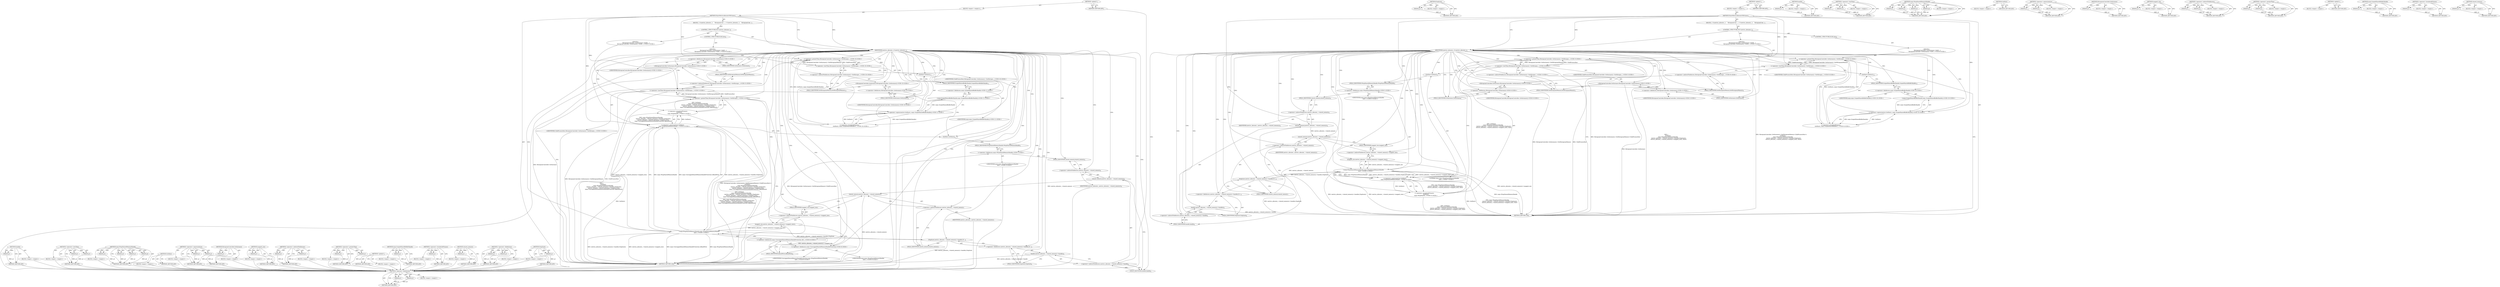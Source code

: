 digraph "shared_memory" {
vulnerable_101 [label=<(METHOD,&lt;operator&gt;.fieldAccess)>];
vulnerable_102 [label=<(PARAM,p1)>];
vulnerable_103 [label=<(PARAM,p2)>];
vulnerable_104 [label=<(BLOCK,&lt;empty&gt;,&lt;empty&gt;)>];
vulnerable_105 [label=<(METHOD_RETURN,ANY)>];
vulnerable_125 [label=<(METHOD,Duplicate)>];
vulnerable_126 [label=<(PARAM,p1)>];
vulnerable_127 [label=<(BLOCK,&lt;empty&gt;,&lt;empty&gt;)>];
vulnerable_128 [label=<(METHOD_RETURN,ANY)>];
vulnerable_6 [label=<(METHOD,&lt;global&gt;)<SUB>1</SUB>>];
vulnerable_7 [label=<(BLOCK,&lt;empty&gt;,&lt;empty&gt;)<SUB>1</SUB>>];
vulnerable_8 [label=<(METHOD,ShareMetricsAllocatorToProcess)<SUB>1</SUB>>];
vulnerable_9 [label=<(BLOCK,{
  if (metrics_allocator_) {
    HistogramCont...,{
  if (metrics_allocator_) {
    HistogramCont...)<SUB>1</SUB>>];
vulnerable_10 [label=<(CONTROL_STRUCTURE,IF,if (metrics_allocator_))<SUB>2</SUB>>];
vulnerable_11 [label=<(IDENTIFIER,metrics_allocator_,if (metrics_allocator_))<SUB>2</SUB>>];
vulnerable_12 [label="<(BLOCK,{
    HistogramController::GetInstance()-&gt;SetHi...,{
    HistogramController::GetInstance()-&gt;SetHi...)<SUB>2</SUB>>"];
vulnerable_13 [label="<(&lt;operator&gt;.greaterThan,HistogramController::GetInstance()-&gt;SetHistogra...)<SUB>3</SUB>>"];
vulnerable_14 [label="<(&lt;operator&gt;.lessThan,HistogramController::GetInstance()-&gt;SetHistogra...)<SUB>3</SUB>>"];
vulnerable_15 [label="<(&lt;operator&gt;.indirectFieldAccess,HistogramController::GetInstance()-&gt;SetHistogra...)<SUB>3</SUB>>"];
vulnerable_16 [label="<(HistogramController.GetInstance,HistogramController::GetInstance())<SUB>3</SUB>>"];
vulnerable_17 [label="<(&lt;operator&gt;.fieldAccess,HistogramController::GetInstance)<SUB>3</SUB>>"];
vulnerable_18 [label="<(IDENTIFIER,HistogramController,HistogramController::GetInstance())<SUB>3</SUB>>"];
vulnerable_19 [label=<(FIELD_IDENTIFIER,GetInstance,GetInstance)<SUB>3</SUB>>];
vulnerable_20 [label=<(FIELD_IDENTIFIER,SetHistogramMemory,SetHistogramMemory)<SUB>3</SUB>>];
vulnerable_21 [label="<(IDENTIFIER,ChildProcessHost,HistogramController::GetInstance()-&gt;SetHistogra...)<SUB>3</SUB>>"];
vulnerable_22 [label="<(&lt;operator&gt;.bracketedPrimary,(
         GetHost(),
         mojo::WrapShared...)<SUB>3</SUB>>"];
vulnerable_23 [label="<(&lt;operator&gt;.expressionList,GetHost(),
         mojo::WrapSharedMemoryHandl...)<SUB>4</SUB>>"];
vulnerable_24 [label=<(GetHost,GetHost())<SUB>4</SUB>>];
vulnerable_25 [label="<(mojo.WrapSharedMemoryHandle,mojo::WrapSharedMemoryHandle(
             metr...)<SUB>5</SUB>>"];
vulnerable_26 [label="<(&lt;operator&gt;.fieldAccess,mojo::WrapSharedMemoryHandle)<SUB>5</SUB>>"];
vulnerable_27 [label="<(IDENTIFIER,mojo,mojo::WrapSharedMemoryHandle(
             metr...)<SUB>5</SUB>>"];
vulnerable_28 [label=<(FIELD_IDENTIFIER,WrapSharedMemoryHandle,WrapSharedMemoryHandle)<SUB>5</SUB>>];
vulnerable_29 [label=<(Duplicate,metrics_allocator_-&gt;shared_memory()-&gt;handle().D...)<SUB>6</SUB>>];
vulnerable_30 [label=<(&lt;operator&gt;.fieldAccess,metrics_allocator_-&gt;shared_memory()-&gt;handle().D...)<SUB>6</SUB>>];
vulnerable_31 [label=<(handle,metrics_allocator_-&gt;shared_memory()-&gt;handle())<SUB>6</SUB>>];
vulnerable_32 [label=<(&lt;operator&gt;.indirectFieldAccess,metrics_allocator_-&gt;shared_memory()-&gt;handle)<SUB>6</SUB>>];
vulnerable_33 [label=<(shared_memory,metrics_allocator_-&gt;shared_memory())<SUB>6</SUB>>];
vulnerable_34 [label=<(&lt;operator&gt;.indirectFieldAccess,metrics_allocator_-&gt;shared_memory)<SUB>6</SUB>>];
vulnerable_35 [label=<(IDENTIFIER,metrics_allocator_,metrics_allocator_-&gt;shared_memory())<SUB>6</SUB>>];
vulnerable_36 [label=<(FIELD_IDENTIFIER,shared_memory,shared_memory)<SUB>6</SUB>>];
vulnerable_37 [label=<(FIELD_IDENTIFIER,handle,handle)<SUB>6</SUB>>];
vulnerable_38 [label=<(FIELD_IDENTIFIER,Duplicate,Duplicate)<SUB>6</SUB>>];
vulnerable_39 [label=<(mapped_size,metrics_allocator_-&gt;shared_memory()-&gt;mapped_size())<SUB>7</SUB>>];
vulnerable_40 [label=<(&lt;operator&gt;.indirectFieldAccess,metrics_allocator_-&gt;shared_memory()-&gt;mapped_size)<SUB>7</SUB>>];
vulnerable_41 [label=<(shared_memory,metrics_allocator_-&gt;shared_memory())<SUB>7</SUB>>];
vulnerable_42 [label=<(&lt;operator&gt;.indirectFieldAccess,metrics_allocator_-&gt;shared_memory)<SUB>7</SUB>>];
vulnerable_43 [label=<(IDENTIFIER,metrics_allocator_,metrics_allocator_-&gt;shared_memory())<SUB>7</SUB>>];
vulnerable_44 [label=<(FIELD_IDENTIFIER,shared_memory,shared_memory)<SUB>7</SUB>>];
vulnerable_45 [label=<(FIELD_IDENTIFIER,mapped_size,mapped_size)<SUB>7</SUB>>];
vulnerable_46 [label="<(LITERAL,false,mojo::WrapSharedMemoryHandle(
             metr...)<SUB>7</SUB>>"];
vulnerable_47 [label=<(CONTROL_STRUCTURE,ELSE,else)<SUB>8</SUB>>];
vulnerable_48 [label="<(BLOCK,{
     HistogramController::GetInstance()-&gt;SetH...,{
     HistogramController::GetInstance()-&gt;SetH...)<SUB>8</SUB>>"];
vulnerable_49 [label="<(&lt;operator&gt;.greaterThan,HistogramController::GetInstance()-&gt;SetHistogra...)<SUB>9</SUB>>"];
vulnerable_50 [label="<(&lt;operator&gt;.lessThan,HistogramController::GetInstance()-&gt;SetHistogra...)<SUB>9</SUB>>"];
vulnerable_51 [label="<(&lt;operator&gt;.indirectFieldAccess,HistogramController::GetInstance()-&gt;SetHistogra...)<SUB>9</SUB>>"];
vulnerable_52 [label="<(HistogramController.GetInstance,HistogramController::GetInstance())<SUB>9</SUB>>"];
vulnerable_53 [label="<(&lt;operator&gt;.fieldAccess,HistogramController::GetInstance)<SUB>9</SUB>>"];
vulnerable_54 [label="<(IDENTIFIER,HistogramController,HistogramController::GetInstance())<SUB>9</SUB>>"];
vulnerable_55 [label=<(FIELD_IDENTIFIER,GetInstance,GetInstance)<SUB>9</SUB>>];
vulnerable_56 [label=<(FIELD_IDENTIFIER,SetHistogramMemory,SetHistogramMemory)<SUB>9</SUB>>];
vulnerable_57 [label="<(IDENTIFIER,ChildProcessHost,HistogramController::GetInstance()-&gt;SetHistogra...)<SUB>9</SUB>>"];
vulnerable_58 [label="<(&lt;operator&gt;.bracketedPrimary,(
         GetHost(), mojo::ScopedSharedBufferH...)<SUB>9</SUB>>"];
vulnerable_59 [label="<(&lt;operator&gt;.expressionList,GetHost(), mojo::ScopedSharedBufferHandle())<SUB>10</SUB>>"];
vulnerable_60 [label=<(GetHost,GetHost())<SUB>10</SUB>>];
vulnerable_61 [label="<(mojo.ScopedSharedBufferHandle,mojo::ScopedSharedBufferHandle())<SUB>10</SUB>>"];
vulnerable_62 [label="<(&lt;operator&gt;.fieldAccess,mojo::ScopedSharedBufferHandle)<SUB>10</SUB>>"];
vulnerable_63 [label="<(IDENTIFIER,mojo,mojo::ScopedSharedBufferHandle())<SUB>10</SUB>>"];
vulnerable_64 [label=<(FIELD_IDENTIFIER,ScopedSharedBufferHandle,ScopedSharedBufferHandle)<SUB>10</SUB>>];
vulnerable_65 [label=<(METHOD_RETURN,void)<SUB>1</SUB>>];
vulnerable_67 [label=<(METHOD_RETURN,ANY)<SUB>1</SUB>>];
vulnerable_129 [label=<(METHOD,handle)>];
vulnerable_130 [label=<(PARAM,p1)>];
vulnerable_131 [label=<(BLOCK,&lt;empty&gt;,&lt;empty&gt;)>];
vulnerable_132 [label=<(METHOD_RETURN,ANY)>];
vulnerable_87 [label=<(METHOD,&lt;operator&gt;.lessThan)>];
vulnerable_88 [label=<(PARAM,p1)>];
vulnerable_89 [label=<(PARAM,p2)>];
vulnerable_90 [label=<(BLOCK,&lt;empty&gt;,&lt;empty&gt;)>];
vulnerable_91 [label=<(METHOD_RETURN,ANY)>];
vulnerable_118 [label=<(METHOD,mojo.WrapSharedMemoryHandle)>];
vulnerable_119 [label=<(PARAM,p1)>];
vulnerable_120 [label=<(PARAM,p2)>];
vulnerable_121 [label=<(PARAM,p3)>];
vulnerable_122 [label=<(PARAM,p4)>];
vulnerable_123 [label=<(BLOCK,&lt;empty&gt;,&lt;empty&gt;)>];
vulnerable_124 [label=<(METHOD_RETURN,ANY)>];
vulnerable_115 [label=<(METHOD,GetHost)>];
vulnerable_116 [label=<(BLOCK,&lt;empty&gt;,&lt;empty&gt;)>];
vulnerable_117 [label=<(METHOD_RETURN,ANY)>];
vulnerable_110 [label=<(METHOD,&lt;operator&gt;.expressionList)>];
vulnerable_111 [label=<(PARAM,p1)>];
vulnerable_112 [label=<(PARAM,p2)>];
vulnerable_113 [label=<(BLOCK,&lt;empty&gt;,&lt;empty&gt;)>];
vulnerable_114 [label=<(METHOD_RETURN,ANY)>];
vulnerable_97 [label=<(METHOD,HistogramController.GetInstance)>];
vulnerable_98 [label=<(PARAM,p1)>];
vulnerable_99 [label=<(BLOCK,&lt;empty&gt;,&lt;empty&gt;)>];
vulnerable_100 [label=<(METHOD_RETURN,ANY)>];
vulnerable_137 [label=<(METHOD,mapped_size)>];
vulnerable_138 [label=<(PARAM,p1)>];
vulnerable_139 [label=<(BLOCK,&lt;empty&gt;,&lt;empty&gt;)>];
vulnerable_140 [label=<(METHOD_RETURN,ANY)>];
vulnerable_92 [label=<(METHOD,&lt;operator&gt;.indirectFieldAccess)>];
vulnerable_93 [label=<(PARAM,p1)>];
vulnerable_94 [label=<(PARAM,p2)>];
vulnerable_95 [label=<(BLOCK,&lt;empty&gt;,&lt;empty&gt;)>];
vulnerable_96 [label=<(METHOD_RETURN,ANY)>];
vulnerable_82 [label=<(METHOD,&lt;operator&gt;.greaterThan)>];
vulnerable_83 [label=<(PARAM,p1)>];
vulnerable_84 [label=<(PARAM,p2)>];
vulnerable_85 [label=<(BLOCK,&lt;empty&gt;,&lt;empty&gt;)>];
vulnerable_86 [label=<(METHOD_RETURN,ANY)>];
vulnerable_76 [label=<(METHOD,&lt;global&gt;)<SUB>1</SUB>>];
vulnerable_77 [label=<(BLOCK,&lt;empty&gt;,&lt;empty&gt;)>];
vulnerable_78 [label=<(METHOD_RETURN,ANY)>];
vulnerable_141 [label=<(METHOD,mojo.ScopedSharedBufferHandle)>];
vulnerable_142 [label=<(PARAM,p1)>];
vulnerable_143 [label=<(BLOCK,&lt;empty&gt;,&lt;empty&gt;)>];
vulnerable_144 [label=<(METHOD_RETURN,ANY)>];
vulnerable_106 [label=<(METHOD,&lt;operator&gt;.bracketedPrimary)>];
vulnerable_107 [label=<(PARAM,p1)>];
vulnerable_108 [label=<(BLOCK,&lt;empty&gt;,&lt;empty&gt;)>];
vulnerable_109 [label=<(METHOD_RETURN,ANY)>];
vulnerable_133 [label=<(METHOD,shared_memory)>];
vulnerable_134 [label=<(PARAM,p1)>];
vulnerable_135 [label=<(BLOCK,&lt;empty&gt;,&lt;empty&gt;)>];
vulnerable_136 [label=<(METHOD_RETURN,ANY)>];
fixed_107 [label=<(METHOD,&lt;operator&gt;.fieldAccess)>];
fixed_108 [label=<(PARAM,p1)>];
fixed_109 [label=<(PARAM,p2)>];
fixed_110 [label=<(BLOCK,&lt;empty&gt;,&lt;empty&gt;)>];
fixed_111 [label=<(METHOD_RETURN,ANY)>];
fixed_131 [label=<(METHOD,Duplicate)>];
fixed_132 [label=<(PARAM,p1)>];
fixed_133 [label=<(BLOCK,&lt;empty&gt;,&lt;empty&gt;)>];
fixed_134 [label=<(METHOD_RETURN,ANY)>];
fixed_6 [label=<(METHOD,&lt;global&gt;)<SUB>1</SUB>>];
fixed_7 [label=<(BLOCK,&lt;empty&gt;,&lt;empty&gt;)<SUB>1</SUB>>];
fixed_8 [label=<(METHOD,ShareMetricsAllocatorToProcess)<SUB>1</SUB>>];
fixed_9 [label=<(BLOCK,{
  if (metrics_allocator_) {
    HistogramCont...,{
  if (metrics_allocator_) {
    HistogramCont...)<SUB>1</SUB>>];
fixed_10 [label=<(CONTROL_STRUCTURE,IF,if (metrics_allocator_))<SUB>2</SUB>>];
fixed_11 [label=<(IDENTIFIER,metrics_allocator_,if (metrics_allocator_))<SUB>2</SUB>>];
fixed_12 [label="<(BLOCK,{
    HistogramController::GetInstance()-&gt;SetHi...,{
    HistogramController::GetInstance()-&gt;SetHi...)<SUB>2</SUB>>"];
fixed_13 [label="<(&lt;operator&gt;.greaterThan,HistogramController::GetInstance()-&gt;SetHistogra...)<SUB>3</SUB>>"];
fixed_14 [label="<(&lt;operator&gt;.lessThan,HistogramController::GetInstance()-&gt;SetHistogra...)<SUB>3</SUB>>"];
fixed_15 [label="<(&lt;operator&gt;.indirectFieldAccess,HistogramController::GetInstance()-&gt;SetHistogra...)<SUB>3</SUB>>"];
fixed_16 [label="<(HistogramController.GetInstance,HistogramController::GetInstance())<SUB>3</SUB>>"];
fixed_17 [label="<(&lt;operator&gt;.fieldAccess,HistogramController::GetInstance)<SUB>3</SUB>>"];
fixed_18 [label="<(IDENTIFIER,HistogramController,HistogramController::GetInstance())<SUB>3</SUB>>"];
fixed_19 [label=<(FIELD_IDENTIFIER,GetInstance,GetInstance)<SUB>3</SUB>>];
fixed_20 [label=<(FIELD_IDENTIFIER,SetHistogramMemory,SetHistogramMemory)<SUB>3</SUB>>];
fixed_21 [label="<(IDENTIFIER,ChildProcessHost,HistogramController::GetInstance()-&gt;SetHistogra...)<SUB>3</SUB>>"];
fixed_22 [label="<(&lt;operator&gt;.bracketedPrimary,(
         GetHost(),
         mojo::WrapShared...)<SUB>3</SUB>>"];
fixed_23 [label="<(&lt;operator&gt;.expressionList,GetHost(),
         mojo::WrapSharedMemoryHandl...)<SUB>4</SUB>>"];
fixed_24 [label=<(GetHost,GetHost())<SUB>4</SUB>>];
fixed_25 [label="<(mojo.WrapSharedMemoryHandle,mojo::WrapSharedMemoryHandle(
             metr...)<SUB>5</SUB>>"];
fixed_26 [label="<(&lt;operator&gt;.fieldAccess,mojo::WrapSharedMemoryHandle)<SUB>5</SUB>>"];
fixed_27 [label="<(IDENTIFIER,mojo,mojo::WrapSharedMemoryHandle(
             metr...)<SUB>5</SUB>>"];
fixed_28 [label=<(FIELD_IDENTIFIER,WrapSharedMemoryHandle,WrapSharedMemoryHandle)<SUB>5</SUB>>];
fixed_29 [label=<(Duplicate,metrics_allocator_-&gt;shared_memory()-&gt;handle().D...)<SUB>6</SUB>>];
fixed_30 [label=<(&lt;operator&gt;.fieldAccess,metrics_allocator_-&gt;shared_memory()-&gt;handle().D...)<SUB>6</SUB>>];
fixed_31 [label=<(handle,metrics_allocator_-&gt;shared_memory()-&gt;handle())<SUB>6</SUB>>];
fixed_32 [label=<(&lt;operator&gt;.indirectFieldAccess,metrics_allocator_-&gt;shared_memory()-&gt;handle)<SUB>6</SUB>>];
fixed_33 [label=<(shared_memory,metrics_allocator_-&gt;shared_memory())<SUB>6</SUB>>];
fixed_34 [label=<(&lt;operator&gt;.indirectFieldAccess,metrics_allocator_-&gt;shared_memory)<SUB>6</SUB>>];
fixed_35 [label=<(IDENTIFIER,metrics_allocator_,metrics_allocator_-&gt;shared_memory())<SUB>6</SUB>>];
fixed_36 [label=<(FIELD_IDENTIFIER,shared_memory,shared_memory)<SUB>6</SUB>>];
fixed_37 [label=<(FIELD_IDENTIFIER,handle,handle)<SUB>6</SUB>>];
fixed_38 [label=<(FIELD_IDENTIFIER,Duplicate,Duplicate)<SUB>6</SUB>>];
fixed_39 [label=<(mapped_size,metrics_allocator_-&gt;shared_memory()-&gt;mapped_size())<SUB>7</SUB>>];
fixed_40 [label=<(&lt;operator&gt;.indirectFieldAccess,metrics_allocator_-&gt;shared_memory()-&gt;mapped_size)<SUB>7</SUB>>];
fixed_41 [label=<(shared_memory,metrics_allocator_-&gt;shared_memory())<SUB>7</SUB>>];
fixed_42 [label=<(&lt;operator&gt;.indirectFieldAccess,metrics_allocator_-&gt;shared_memory)<SUB>7</SUB>>];
fixed_43 [label=<(IDENTIFIER,metrics_allocator_,metrics_allocator_-&gt;shared_memory())<SUB>7</SUB>>];
fixed_44 [label=<(FIELD_IDENTIFIER,shared_memory,shared_memory)<SUB>7</SUB>>];
fixed_45 [label=<(FIELD_IDENTIFIER,mapped_size,mapped_size)<SUB>7</SUB>>];
fixed_46 [label="<(&lt;operator&gt;.fieldAccess,mojo::UnwrappedSharedMemoryHandleProtection::kR...)<SUB>8</SUB>>"];
fixed_47 [label="<(&lt;operator&gt;.fieldAccess,mojo::UnwrappedSharedMemoryHandleProtection)<SUB>8</SUB>>"];
fixed_48 [label="<(IDENTIFIER,mojo,mojo::WrapSharedMemoryHandle(
             metr...)<SUB>8</SUB>>"];
fixed_49 [label="<(IDENTIFIER,UnwrappedSharedMemoryHandleProtection,mojo::WrapSharedMemoryHandle(
             metr...)<SUB>8</SUB>>"];
fixed_50 [label=<(FIELD_IDENTIFIER,kReadWrite,kReadWrite)<SUB>8</SUB>>];
fixed_51 [label=<(CONTROL_STRUCTURE,ELSE,else)<SUB>9</SUB>>];
fixed_52 [label="<(BLOCK,{
     HistogramController::GetInstance()-&gt;SetH...,{
     HistogramController::GetInstance()-&gt;SetH...)<SUB>9</SUB>>"];
fixed_53 [label="<(&lt;operator&gt;.greaterThan,HistogramController::GetInstance()-&gt;SetHistogra...)<SUB>10</SUB>>"];
fixed_54 [label="<(&lt;operator&gt;.lessThan,HistogramController::GetInstance()-&gt;SetHistogra...)<SUB>10</SUB>>"];
fixed_55 [label="<(&lt;operator&gt;.indirectFieldAccess,HistogramController::GetInstance()-&gt;SetHistogra...)<SUB>10</SUB>>"];
fixed_56 [label="<(HistogramController.GetInstance,HistogramController::GetInstance())<SUB>10</SUB>>"];
fixed_57 [label="<(&lt;operator&gt;.fieldAccess,HistogramController::GetInstance)<SUB>10</SUB>>"];
fixed_58 [label="<(IDENTIFIER,HistogramController,HistogramController::GetInstance())<SUB>10</SUB>>"];
fixed_59 [label=<(FIELD_IDENTIFIER,GetInstance,GetInstance)<SUB>10</SUB>>];
fixed_60 [label=<(FIELD_IDENTIFIER,SetHistogramMemory,SetHistogramMemory)<SUB>10</SUB>>];
fixed_61 [label="<(IDENTIFIER,ChildProcessHost,HistogramController::GetInstance()-&gt;SetHistogra...)<SUB>10</SUB>>"];
fixed_62 [label="<(&lt;operator&gt;.bracketedPrimary,(
         GetHost(), mojo::ScopedSharedBufferH...)<SUB>10</SUB>>"];
fixed_63 [label="<(&lt;operator&gt;.expressionList,GetHost(), mojo::ScopedSharedBufferHandle())<SUB>11</SUB>>"];
fixed_64 [label=<(GetHost,GetHost())<SUB>11</SUB>>];
fixed_65 [label="<(mojo.ScopedSharedBufferHandle,mojo::ScopedSharedBufferHandle())<SUB>11</SUB>>"];
fixed_66 [label="<(&lt;operator&gt;.fieldAccess,mojo::ScopedSharedBufferHandle)<SUB>11</SUB>>"];
fixed_67 [label="<(IDENTIFIER,mojo,mojo::ScopedSharedBufferHandle())<SUB>11</SUB>>"];
fixed_68 [label=<(FIELD_IDENTIFIER,ScopedSharedBufferHandle,ScopedSharedBufferHandle)<SUB>11</SUB>>];
fixed_69 [label=<(METHOD_RETURN,void)<SUB>1</SUB>>];
fixed_71 [label=<(METHOD_RETURN,ANY)<SUB>1</SUB>>];
fixed_135 [label=<(METHOD,handle)>];
fixed_136 [label=<(PARAM,p1)>];
fixed_137 [label=<(BLOCK,&lt;empty&gt;,&lt;empty&gt;)>];
fixed_138 [label=<(METHOD_RETURN,ANY)>];
fixed_93 [label=<(METHOD,&lt;operator&gt;.lessThan)>];
fixed_94 [label=<(PARAM,p1)>];
fixed_95 [label=<(PARAM,p2)>];
fixed_96 [label=<(BLOCK,&lt;empty&gt;,&lt;empty&gt;)>];
fixed_97 [label=<(METHOD_RETURN,ANY)>];
fixed_124 [label=<(METHOD,mojo.WrapSharedMemoryHandle)>];
fixed_125 [label=<(PARAM,p1)>];
fixed_126 [label=<(PARAM,p2)>];
fixed_127 [label=<(PARAM,p3)>];
fixed_128 [label=<(PARAM,p4)>];
fixed_129 [label=<(BLOCK,&lt;empty&gt;,&lt;empty&gt;)>];
fixed_130 [label=<(METHOD_RETURN,ANY)>];
fixed_121 [label=<(METHOD,GetHost)>];
fixed_122 [label=<(BLOCK,&lt;empty&gt;,&lt;empty&gt;)>];
fixed_123 [label=<(METHOD_RETURN,ANY)>];
fixed_116 [label=<(METHOD,&lt;operator&gt;.expressionList)>];
fixed_117 [label=<(PARAM,p1)>];
fixed_118 [label=<(PARAM,p2)>];
fixed_119 [label=<(BLOCK,&lt;empty&gt;,&lt;empty&gt;)>];
fixed_120 [label=<(METHOD_RETURN,ANY)>];
fixed_103 [label=<(METHOD,HistogramController.GetInstance)>];
fixed_104 [label=<(PARAM,p1)>];
fixed_105 [label=<(BLOCK,&lt;empty&gt;,&lt;empty&gt;)>];
fixed_106 [label=<(METHOD_RETURN,ANY)>];
fixed_143 [label=<(METHOD,mapped_size)>];
fixed_144 [label=<(PARAM,p1)>];
fixed_145 [label=<(BLOCK,&lt;empty&gt;,&lt;empty&gt;)>];
fixed_146 [label=<(METHOD_RETURN,ANY)>];
fixed_98 [label=<(METHOD,&lt;operator&gt;.indirectFieldAccess)>];
fixed_99 [label=<(PARAM,p1)>];
fixed_100 [label=<(PARAM,p2)>];
fixed_101 [label=<(BLOCK,&lt;empty&gt;,&lt;empty&gt;)>];
fixed_102 [label=<(METHOD_RETURN,ANY)>];
fixed_88 [label=<(METHOD,&lt;operator&gt;.greaterThan)>];
fixed_89 [label=<(PARAM,p1)>];
fixed_90 [label=<(PARAM,p2)>];
fixed_91 [label=<(BLOCK,&lt;empty&gt;,&lt;empty&gt;)>];
fixed_92 [label=<(METHOD_RETURN,ANY)>];
fixed_82 [label=<(METHOD,&lt;global&gt;)<SUB>1</SUB>>];
fixed_83 [label=<(BLOCK,&lt;empty&gt;,&lt;empty&gt;)>];
fixed_84 [label=<(METHOD_RETURN,ANY)>];
fixed_147 [label=<(METHOD,mojo.ScopedSharedBufferHandle)>];
fixed_148 [label=<(PARAM,p1)>];
fixed_149 [label=<(BLOCK,&lt;empty&gt;,&lt;empty&gt;)>];
fixed_150 [label=<(METHOD_RETURN,ANY)>];
fixed_112 [label=<(METHOD,&lt;operator&gt;.bracketedPrimary)>];
fixed_113 [label=<(PARAM,p1)>];
fixed_114 [label=<(BLOCK,&lt;empty&gt;,&lt;empty&gt;)>];
fixed_115 [label=<(METHOD_RETURN,ANY)>];
fixed_139 [label=<(METHOD,shared_memory)>];
fixed_140 [label=<(PARAM,p1)>];
fixed_141 [label=<(BLOCK,&lt;empty&gt;,&lt;empty&gt;)>];
fixed_142 [label=<(METHOD_RETURN,ANY)>];
vulnerable_101 -> vulnerable_102  [key=0, label="AST: "];
vulnerable_101 -> vulnerable_102  [key=1, label="DDG: "];
vulnerable_101 -> vulnerable_104  [key=0, label="AST: "];
vulnerable_101 -> vulnerable_103  [key=0, label="AST: "];
vulnerable_101 -> vulnerable_103  [key=1, label="DDG: "];
vulnerable_101 -> vulnerable_105  [key=0, label="AST: "];
vulnerable_101 -> vulnerable_105  [key=1, label="CFG: "];
vulnerable_102 -> vulnerable_105  [key=0, label="DDG: p1"];
vulnerable_103 -> vulnerable_105  [key=0, label="DDG: p2"];
vulnerable_125 -> vulnerable_126  [key=0, label="AST: "];
vulnerable_125 -> vulnerable_126  [key=1, label="DDG: "];
vulnerable_125 -> vulnerable_127  [key=0, label="AST: "];
vulnerable_125 -> vulnerable_128  [key=0, label="AST: "];
vulnerable_125 -> vulnerable_128  [key=1, label="CFG: "];
vulnerable_126 -> vulnerable_128  [key=0, label="DDG: p1"];
vulnerable_6 -> vulnerable_7  [key=0, label="AST: "];
vulnerable_6 -> vulnerable_67  [key=0, label="AST: "];
vulnerable_6 -> vulnerable_67  [key=1, label="CFG: "];
vulnerable_7 -> vulnerable_8  [key=0, label="AST: "];
vulnerable_8 -> vulnerable_9  [key=0, label="AST: "];
vulnerable_8 -> vulnerable_65  [key=0, label="AST: "];
vulnerable_8 -> vulnerable_11  [key=0, label="CFG: "];
vulnerable_8 -> vulnerable_11  [key=1, label="DDG: "];
vulnerable_8 -> vulnerable_14  [key=0, label="DDG: "];
vulnerable_8 -> vulnerable_23  [key=0, label="DDG: "];
vulnerable_8 -> vulnerable_50  [key=0, label="DDG: "];
vulnerable_8 -> vulnerable_25  [key=0, label="DDG: "];
vulnerable_8 -> vulnerable_59  [key=0, label="DDG: "];
vulnerable_9 -> vulnerable_10  [key=0, label="AST: "];
vulnerable_10 -> vulnerable_11  [key=0, label="AST: "];
vulnerable_10 -> vulnerable_12  [key=0, label="AST: "];
vulnerable_10 -> vulnerable_47  [key=0, label="AST: "];
vulnerable_11 -> vulnerable_19  [key=0, label="CFG: "];
vulnerable_11 -> vulnerable_19  [key=1, label="CDG: "];
vulnerable_11 -> vulnerable_55  [key=0, label="CFG: "];
vulnerable_11 -> vulnerable_55  [key=1, label="CDG: "];
vulnerable_11 -> vulnerable_17  [key=0, label="CDG: "];
vulnerable_11 -> vulnerable_15  [key=0, label="CDG: "];
vulnerable_11 -> vulnerable_30  [key=0, label="CDG: "];
vulnerable_11 -> vulnerable_34  [key=0, label="CDG: "];
vulnerable_11 -> vulnerable_13  [key=0, label="CDG: "];
vulnerable_11 -> vulnerable_32  [key=0, label="CDG: "];
vulnerable_11 -> vulnerable_49  [key=0, label="CDG: "];
vulnerable_11 -> vulnerable_60  [key=0, label="CDG: "];
vulnerable_11 -> vulnerable_26  [key=0, label="CDG: "];
vulnerable_11 -> vulnerable_64  [key=0, label="CDG: "];
vulnerable_11 -> vulnerable_42  [key=0, label="CDG: "];
vulnerable_11 -> vulnerable_51  [key=0, label="CDG: "];
vulnerable_11 -> vulnerable_28  [key=0, label="CDG: "];
vulnerable_11 -> vulnerable_52  [key=0, label="CDG: "];
vulnerable_11 -> vulnerable_37  [key=0, label="CDG: "];
vulnerable_11 -> vulnerable_20  [key=0, label="CDG: "];
vulnerable_11 -> vulnerable_38  [key=0, label="CDG: "];
vulnerable_11 -> vulnerable_25  [key=0, label="CDG: "];
vulnerable_11 -> vulnerable_56  [key=0, label="CDG: "];
vulnerable_11 -> vulnerable_22  [key=0, label="CDG: "];
vulnerable_11 -> vulnerable_45  [key=0, label="CDG: "];
vulnerable_11 -> vulnerable_40  [key=0, label="CDG: "];
vulnerable_11 -> vulnerable_29  [key=0, label="CDG: "];
vulnerable_11 -> vulnerable_50  [key=0, label="CDG: "];
vulnerable_11 -> vulnerable_59  [key=0, label="CDG: "];
vulnerable_11 -> vulnerable_44  [key=0, label="CDG: "];
vulnerable_11 -> vulnerable_24  [key=0, label="CDG: "];
vulnerable_11 -> vulnerable_16  [key=0, label="CDG: "];
vulnerable_11 -> vulnerable_58  [key=0, label="CDG: "];
vulnerable_11 -> vulnerable_14  [key=0, label="CDG: "];
vulnerable_11 -> vulnerable_33  [key=0, label="CDG: "];
vulnerable_11 -> vulnerable_61  [key=0, label="CDG: "];
vulnerable_11 -> vulnerable_23  [key=0, label="CDG: "];
vulnerable_11 -> vulnerable_36  [key=0, label="CDG: "];
vulnerable_11 -> vulnerable_53  [key=0, label="CDG: "];
vulnerable_11 -> vulnerable_41  [key=0, label="CDG: "];
vulnerable_11 -> vulnerable_62  [key=0, label="CDG: "];
vulnerable_11 -> vulnerable_39  [key=0, label="CDG: "];
vulnerable_11 -> vulnerable_31  [key=0, label="CDG: "];
vulnerable_12 -> vulnerable_13  [key=0, label="AST: "];
vulnerable_13 -> vulnerable_14  [key=0, label="AST: "];
vulnerable_13 -> vulnerable_22  [key=0, label="AST: "];
vulnerable_13 -> vulnerable_65  [key=0, label="CFG: "];
vulnerable_13 -> vulnerable_65  [key=1, label="DDG: HistogramController::GetInstance()-&gt;SetHistogramMemory&lt;ChildProcessHost"];
vulnerable_13 -> vulnerable_65  [key=2, label="DDG: (
         GetHost(),
         mojo::WrapSharedMemoryHandle(
             metrics_allocator_-&gt;shared_memory()-&gt;handle().Duplicate(),
            metrics_allocator_-&gt;shared_memory()-&gt;mapped_size(), false))"];
vulnerable_13 -> vulnerable_65  [key=3, label="DDG: HistogramController::GetInstance()-&gt;SetHistogramMemory&lt;ChildProcessHost&gt;(
         GetHost(),
         mojo::WrapSharedMemoryHandle(
             metrics_allocator_-&gt;shared_memory()-&gt;handle().Duplicate(),
            metrics_allocator_-&gt;shared_memory()-&gt;mapped_size(), false))"];
vulnerable_14 -> vulnerable_15  [key=0, label="AST: "];
vulnerable_14 -> vulnerable_21  [key=0, label="AST: "];
vulnerable_14 -> vulnerable_24  [key=0, label="CFG: "];
vulnerable_14 -> vulnerable_65  [key=0, label="DDG: HistogramController::GetInstance()-&gt;SetHistogramMemory"];
vulnerable_14 -> vulnerable_65  [key=1, label="DDG: ChildProcessHost"];
vulnerable_14 -> vulnerable_13  [key=0, label="DDG: HistogramController::GetInstance()-&gt;SetHistogramMemory"];
vulnerable_14 -> vulnerable_13  [key=1, label="DDG: ChildProcessHost"];
vulnerable_15 -> vulnerable_16  [key=0, label="AST: "];
vulnerable_15 -> vulnerable_20  [key=0, label="AST: "];
vulnerable_15 -> vulnerable_14  [key=0, label="CFG: "];
vulnerable_16 -> vulnerable_17  [key=0, label="AST: "];
vulnerable_16 -> vulnerable_20  [key=0, label="CFG: "];
vulnerable_16 -> vulnerable_65  [key=0, label="DDG: HistogramController::GetInstance"];
vulnerable_17 -> vulnerable_18  [key=0, label="AST: "];
vulnerable_17 -> vulnerable_19  [key=0, label="AST: "];
vulnerable_17 -> vulnerable_16  [key=0, label="CFG: "];
vulnerable_19 -> vulnerable_17  [key=0, label="CFG: "];
vulnerable_20 -> vulnerable_15  [key=0, label="CFG: "];
vulnerable_22 -> vulnerable_23  [key=0, label="AST: "];
vulnerable_22 -> vulnerable_13  [key=0, label="CFG: "];
vulnerable_22 -> vulnerable_13  [key=1, label="DDG: GetHost(),
         mojo::WrapSharedMemoryHandle(
             metrics_allocator_-&gt;shared_memory()-&gt;handle().Duplicate(),
            metrics_allocator_-&gt;shared_memory()-&gt;mapped_size(), false)"];
vulnerable_22 -> vulnerable_65  [key=0, label="DDG: GetHost(),
         mojo::WrapSharedMemoryHandle(
             metrics_allocator_-&gt;shared_memory()-&gt;handle().Duplicate(),
            metrics_allocator_-&gt;shared_memory()-&gt;mapped_size(), false)"];
vulnerable_23 -> vulnerable_24  [key=0, label="AST: "];
vulnerable_23 -> vulnerable_25  [key=0, label="AST: "];
vulnerable_23 -> vulnerable_22  [key=0, label="CFG: "];
vulnerable_23 -> vulnerable_22  [key=1, label="DDG: GetHost()"];
vulnerable_23 -> vulnerable_22  [key=2, label="DDG: mojo::WrapSharedMemoryHandle(
             metrics_allocator_-&gt;shared_memory()-&gt;handle().Duplicate(),
            metrics_allocator_-&gt;shared_memory()-&gt;mapped_size(), false)"];
vulnerable_23 -> vulnerable_65  [key=0, label="DDG: GetHost()"];
vulnerable_23 -> vulnerable_65  [key=1, label="DDG: mojo::WrapSharedMemoryHandle(
             metrics_allocator_-&gt;shared_memory()-&gt;handle().Duplicate(),
            metrics_allocator_-&gt;shared_memory()-&gt;mapped_size(), false)"];
vulnerable_24 -> vulnerable_28  [key=0, label="CFG: "];
vulnerable_25 -> vulnerable_26  [key=0, label="AST: "];
vulnerable_25 -> vulnerable_29  [key=0, label="AST: "];
vulnerable_25 -> vulnerable_39  [key=0, label="AST: "];
vulnerable_25 -> vulnerable_46  [key=0, label="AST: "];
vulnerable_25 -> vulnerable_23  [key=0, label="CFG: "];
vulnerable_25 -> vulnerable_23  [key=1, label="DDG: mojo::WrapSharedMemoryHandle"];
vulnerable_25 -> vulnerable_23  [key=2, label="DDG: metrics_allocator_-&gt;shared_memory()-&gt;handle().Duplicate()"];
vulnerable_25 -> vulnerable_23  [key=3, label="DDG: metrics_allocator_-&gt;shared_memory()-&gt;mapped_size()"];
vulnerable_25 -> vulnerable_23  [key=4, label="DDG: false"];
vulnerable_25 -> vulnerable_65  [key=0, label="DDG: mojo::WrapSharedMemoryHandle"];
vulnerable_25 -> vulnerable_65  [key=1, label="DDG: metrics_allocator_-&gt;shared_memory()-&gt;handle().Duplicate()"];
vulnerable_25 -> vulnerable_65  [key=2, label="DDG: metrics_allocator_-&gt;shared_memory()-&gt;mapped_size()"];
vulnerable_26 -> vulnerable_27  [key=0, label="AST: "];
vulnerable_26 -> vulnerable_28  [key=0, label="AST: "];
vulnerable_26 -> vulnerable_36  [key=0, label="CFG: "];
vulnerable_28 -> vulnerable_26  [key=0, label="CFG: "];
vulnerable_29 -> vulnerable_30  [key=0, label="AST: "];
vulnerable_29 -> vulnerable_44  [key=0, label="CFG: "];
vulnerable_29 -> vulnerable_65  [key=0, label="DDG: metrics_allocator_-&gt;shared_memory()-&gt;handle().Duplicate"];
vulnerable_29 -> vulnerable_25  [key=0, label="DDG: metrics_allocator_-&gt;shared_memory()-&gt;handle().Duplicate"];
vulnerable_30 -> vulnerable_31  [key=0, label="AST: "];
vulnerable_30 -> vulnerable_38  [key=0, label="AST: "];
vulnerable_30 -> vulnerable_29  [key=0, label="CFG: "];
vulnerable_31 -> vulnerable_32  [key=0, label="AST: "];
vulnerable_31 -> vulnerable_38  [key=0, label="CFG: "];
vulnerable_31 -> vulnerable_65  [key=0, label="DDG: metrics_allocator_-&gt;shared_memory()-&gt;handle"];
vulnerable_32 -> vulnerable_33  [key=0, label="AST: "];
vulnerable_32 -> vulnerable_37  [key=0, label="AST: "];
vulnerable_32 -> vulnerable_31  [key=0, label="CFG: "];
vulnerable_33 -> vulnerable_34  [key=0, label="AST: "];
vulnerable_33 -> vulnerable_37  [key=0, label="CFG: "];
vulnerable_33 -> vulnerable_41  [key=0, label="DDG: metrics_allocator_-&gt;shared_memory"];
vulnerable_34 -> vulnerable_35  [key=0, label="AST: "];
vulnerable_34 -> vulnerable_36  [key=0, label="AST: "];
vulnerable_34 -> vulnerable_33  [key=0, label="CFG: "];
vulnerable_36 -> vulnerable_34  [key=0, label="CFG: "];
vulnerable_37 -> vulnerable_32  [key=0, label="CFG: "];
vulnerable_38 -> vulnerable_30  [key=0, label="CFG: "];
vulnerable_39 -> vulnerable_40  [key=0, label="AST: "];
vulnerable_39 -> vulnerable_25  [key=0, label="CFG: "];
vulnerable_39 -> vulnerable_25  [key=1, label="DDG: metrics_allocator_-&gt;shared_memory()-&gt;mapped_size"];
vulnerable_39 -> vulnerable_65  [key=0, label="DDG: metrics_allocator_-&gt;shared_memory()-&gt;mapped_size"];
vulnerable_40 -> vulnerable_41  [key=0, label="AST: "];
vulnerable_40 -> vulnerable_45  [key=0, label="AST: "];
vulnerable_40 -> vulnerable_39  [key=0, label="CFG: "];
vulnerable_41 -> vulnerable_42  [key=0, label="AST: "];
vulnerable_41 -> vulnerable_45  [key=0, label="CFG: "];
vulnerable_41 -> vulnerable_65  [key=0, label="DDG: metrics_allocator_-&gt;shared_memory"];
vulnerable_42 -> vulnerable_43  [key=0, label="AST: "];
vulnerable_42 -> vulnerable_44  [key=0, label="AST: "];
vulnerable_42 -> vulnerable_41  [key=0, label="CFG: "];
vulnerable_44 -> vulnerable_42  [key=0, label="CFG: "];
vulnerable_45 -> vulnerable_40  [key=0, label="CFG: "];
vulnerable_47 -> vulnerable_48  [key=0, label="AST: "];
vulnerable_48 -> vulnerable_49  [key=0, label="AST: "];
vulnerable_49 -> vulnerable_50  [key=0, label="AST: "];
vulnerable_49 -> vulnerable_58  [key=0, label="AST: "];
vulnerable_49 -> vulnerable_65  [key=0, label="CFG: "];
vulnerable_50 -> vulnerable_51  [key=0, label="AST: "];
vulnerable_50 -> vulnerable_57  [key=0, label="AST: "];
vulnerable_50 -> vulnerable_60  [key=0, label="CFG: "];
vulnerable_50 -> vulnerable_49  [key=0, label="DDG: HistogramController::GetInstance()-&gt;SetHistogramMemory"];
vulnerable_50 -> vulnerable_49  [key=1, label="DDG: ChildProcessHost"];
vulnerable_51 -> vulnerable_52  [key=0, label="AST: "];
vulnerable_51 -> vulnerable_56  [key=0, label="AST: "];
vulnerable_51 -> vulnerable_50  [key=0, label="CFG: "];
vulnerable_52 -> vulnerable_53  [key=0, label="AST: "];
vulnerable_52 -> vulnerable_56  [key=0, label="CFG: "];
vulnerable_53 -> vulnerable_54  [key=0, label="AST: "];
vulnerable_53 -> vulnerable_55  [key=0, label="AST: "];
vulnerable_53 -> vulnerable_52  [key=0, label="CFG: "];
vulnerable_55 -> vulnerable_53  [key=0, label="CFG: "];
vulnerable_56 -> vulnerable_51  [key=0, label="CFG: "];
vulnerable_58 -> vulnerable_59  [key=0, label="AST: "];
vulnerable_58 -> vulnerable_49  [key=0, label="CFG: "];
vulnerable_58 -> vulnerable_49  [key=1, label="DDG: GetHost(), mojo::ScopedSharedBufferHandle()"];
vulnerable_59 -> vulnerable_60  [key=0, label="AST: "];
vulnerable_59 -> vulnerable_61  [key=0, label="AST: "];
vulnerable_59 -> vulnerable_58  [key=0, label="CFG: "];
vulnerable_59 -> vulnerable_58  [key=1, label="DDG: GetHost()"];
vulnerable_59 -> vulnerable_58  [key=2, label="DDG: mojo::ScopedSharedBufferHandle()"];
vulnerable_60 -> vulnerable_64  [key=0, label="CFG: "];
vulnerable_61 -> vulnerable_62  [key=0, label="AST: "];
vulnerable_61 -> vulnerable_59  [key=0, label="CFG: "];
vulnerable_61 -> vulnerable_59  [key=1, label="DDG: mojo::ScopedSharedBufferHandle"];
vulnerable_62 -> vulnerable_63  [key=0, label="AST: "];
vulnerable_62 -> vulnerable_64  [key=0, label="AST: "];
vulnerable_62 -> vulnerable_61  [key=0, label="CFG: "];
vulnerable_64 -> vulnerable_62  [key=0, label="CFG: "];
vulnerable_129 -> vulnerable_130  [key=0, label="AST: "];
vulnerable_129 -> vulnerable_130  [key=1, label="DDG: "];
vulnerable_129 -> vulnerable_131  [key=0, label="AST: "];
vulnerable_129 -> vulnerable_132  [key=0, label="AST: "];
vulnerable_129 -> vulnerable_132  [key=1, label="CFG: "];
vulnerable_130 -> vulnerable_132  [key=0, label="DDG: p1"];
vulnerable_87 -> vulnerable_88  [key=0, label="AST: "];
vulnerable_87 -> vulnerable_88  [key=1, label="DDG: "];
vulnerable_87 -> vulnerable_90  [key=0, label="AST: "];
vulnerable_87 -> vulnerable_89  [key=0, label="AST: "];
vulnerable_87 -> vulnerable_89  [key=1, label="DDG: "];
vulnerable_87 -> vulnerable_91  [key=0, label="AST: "];
vulnerable_87 -> vulnerable_91  [key=1, label="CFG: "];
vulnerable_88 -> vulnerable_91  [key=0, label="DDG: p1"];
vulnerable_89 -> vulnerable_91  [key=0, label="DDG: p2"];
vulnerable_118 -> vulnerable_119  [key=0, label="AST: "];
vulnerable_118 -> vulnerable_119  [key=1, label="DDG: "];
vulnerable_118 -> vulnerable_123  [key=0, label="AST: "];
vulnerable_118 -> vulnerable_120  [key=0, label="AST: "];
vulnerable_118 -> vulnerable_120  [key=1, label="DDG: "];
vulnerable_118 -> vulnerable_124  [key=0, label="AST: "];
vulnerable_118 -> vulnerable_124  [key=1, label="CFG: "];
vulnerable_118 -> vulnerable_121  [key=0, label="AST: "];
vulnerable_118 -> vulnerable_121  [key=1, label="DDG: "];
vulnerable_118 -> vulnerable_122  [key=0, label="AST: "];
vulnerable_118 -> vulnerable_122  [key=1, label="DDG: "];
vulnerable_119 -> vulnerable_124  [key=0, label="DDG: p1"];
vulnerable_120 -> vulnerable_124  [key=0, label="DDG: p2"];
vulnerable_121 -> vulnerable_124  [key=0, label="DDG: p3"];
vulnerable_122 -> vulnerable_124  [key=0, label="DDG: p4"];
vulnerable_115 -> vulnerable_116  [key=0, label="AST: "];
vulnerable_115 -> vulnerable_117  [key=0, label="AST: "];
vulnerable_115 -> vulnerable_117  [key=1, label="CFG: "];
vulnerable_110 -> vulnerable_111  [key=0, label="AST: "];
vulnerable_110 -> vulnerable_111  [key=1, label="DDG: "];
vulnerable_110 -> vulnerable_113  [key=0, label="AST: "];
vulnerable_110 -> vulnerable_112  [key=0, label="AST: "];
vulnerable_110 -> vulnerable_112  [key=1, label="DDG: "];
vulnerable_110 -> vulnerable_114  [key=0, label="AST: "];
vulnerable_110 -> vulnerable_114  [key=1, label="CFG: "];
vulnerable_111 -> vulnerable_114  [key=0, label="DDG: p1"];
vulnerable_112 -> vulnerable_114  [key=0, label="DDG: p2"];
vulnerable_97 -> vulnerable_98  [key=0, label="AST: "];
vulnerable_97 -> vulnerable_98  [key=1, label="DDG: "];
vulnerable_97 -> vulnerable_99  [key=0, label="AST: "];
vulnerable_97 -> vulnerable_100  [key=0, label="AST: "];
vulnerable_97 -> vulnerable_100  [key=1, label="CFG: "];
vulnerable_98 -> vulnerable_100  [key=0, label="DDG: p1"];
vulnerable_137 -> vulnerable_138  [key=0, label="AST: "];
vulnerable_137 -> vulnerable_138  [key=1, label="DDG: "];
vulnerable_137 -> vulnerable_139  [key=0, label="AST: "];
vulnerable_137 -> vulnerable_140  [key=0, label="AST: "];
vulnerable_137 -> vulnerable_140  [key=1, label="CFG: "];
vulnerable_138 -> vulnerable_140  [key=0, label="DDG: p1"];
vulnerable_92 -> vulnerable_93  [key=0, label="AST: "];
vulnerable_92 -> vulnerable_93  [key=1, label="DDG: "];
vulnerable_92 -> vulnerable_95  [key=0, label="AST: "];
vulnerable_92 -> vulnerable_94  [key=0, label="AST: "];
vulnerable_92 -> vulnerable_94  [key=1, label="DDG: "];
vulnerable_92 -> vulnerable_96  [key=0, label="AST: "];
vulnerable_92 -> vulnerable_96  [key=1, label="CFG: "];
vulnerable_93 -> vulnerable_96  [key=0, label="DDG: p1"];
vulnerable_94 -> vulnerable_96  [key=0, label="DDG: p2"];
vulnerable_82 -> vulnerable_83  [key=0, label="AST: "];
vulnerable_82 -> vulnerable_83  [key=1, label="DDG: "];
vulnerable_82 -> vulnerable_85  [key=0, label="AST: "];
vulnerable_82 -> vulnerable_84  [key=0, label="AST: "];
vulnerable_82 -> vulnerable_84  [key=1, label="DDG: "];
vulnerable_82 -> vulnerable_86  [key=0, label="AST: "];
vulnerable_82 -> vulnerable_86  [key=1, label="CFG: "];
vulnerable_83 -> vulnerable_86  [key=0, label="DDG: p1"];
vulnerable_84 -> vulnerable_86  [key=0, label="DDG: p2"];
vulnerable_76 -> vulnerable_77  [key=0, label="AST: "];
vulnerable_76 -> vulnerable_78  [key=0, label="AST: "];
vulnerable_76 -> vulnerable_78  [key=1, label="CFG: "];
vulnerable_141 -> vulnerable_142  [key=0, label="AST: "];
vulnerable_141 -> vulnerable_142  [key=1, label="DDG: "];
vulnerable_141 -> vulnerable_143  [key=0, label="AST: "];
vulnerable_141 -> vulnerable_144  [key=0, label="AST: "];
vulnerable_141 -> vulnerable_144  [key=1, label="CFG: "];
vulnerable_142 -> vulnerable_144  [key=0, label="DDG: p1"];
vulnerable_106 -> vulnerable_107  [key=0, label="AST: "];
vulnerable_106 -> vulnerable_107  [key=1, label="DDG: "];
vulnerable_106 -> vulnerable_108  [key=0, label="AST: "];
vulnerable_106 -> vulnerable_109  [key=0, label="AST: "];
vulnerable_106 -> vulnerable_109  [key=1, label="CFG: "];
vulnerable_107 -> vulnerable_109  [key=0, label="DDG: p1"];
vulnerable_133 -> vulnerable_134  [key=0, label="AST: "];
vulnerable_133 -> vulnerable_134  [key=1, label="DDG: "];
vulnerable_133 -> vulnerable_135  [key=0, label="AST: "];
vulnerable_133 -> vulnerable_136  [key=0, label="AST: "];
vulnerable_133 -> vulnerable_136  [key=1, label="CFG: "];
vulnerable_134 -> vulnerable_136  [key=0, label="DDG: p1"];
fixed_107 -> fixed_108  [key=0, label="AST: "];
fixed_107 -> fixed_108  [key=1, label="DDG: "];
fixed_107 -> fixed_110  [key=0, label="AST: "];
fixed_107 -> fixed_109  [key=0, label="AST: "];
fixed_107 -> fixed_109  [key=1, label="DDG: "];
fixed_107 -> fixed_111  [key=0, label="AST: "];
fixed_107 -> fixed_111  [key=1, label="CFG: "];
fixed_108 -> fixed_111  [key=0, label="DDG: p1"];
fixed_109 -> fixed_111  [key=0, label="DDG: p2"];
fixed_110 -> vulnerable_101  [key=0];
fixed_111 -> vulnerable_101  [key=0];
fixed_131 -> fixed_132  [key=0, label="AST: "];
fixed_131 -> fixed_132  [key=1, label="DDG: "];
fixed_131 -> fixed_133  [key=0, label="AST: "];
fixed_131 -> fixed_134  [key=0, label="AST: "];
fixed_131 -> fixed_134  [key=1, label="CFG: "];
fixed_132 -> fixed_134  [key=0, label="DDG: p1"];
fixed_133 -> vulnerable_101  [key=0];
fixed_134 -> vulnerable_101  [key=0];
fixed_6 -> fixed_7  [key=0, label="AST: "];
fixed_6 -> fixed_71  [key=0, label="AST: "];
fixed_6 -> fixed_71  [key=1, label="CFG: "];
fixed_7 -> fixed_8  [key=0, label="AST: "];
fixed_8 -> fixed_9  [key=0, label="AST: "];
fixed_8 -> fixed_69  [key=0, label="AST: "];
fixed_8 -> fixed_11  [key=0, label="CFG: "];
fixed_8 -> fixed_11  [key=1, label="DDG: "];
fixed_8 -> fixed_14  [key=0, label="DDG: "];
fixed_8 -> fixed_23  [key=0, label="DDG: "];
fixed_8 -> fixed_54  [key=0, label="DDG: "];
fixed_8 -> fixed_63  [key=0, label="DDG: "];
fixed_9 -> fixed_10  [key=0, label="AST: "];
fixed_10 -> fixed_11  [key=0, label="AST: "];
fixed_10 -> fixed_12  [key=0, label="AST: "];
fixed_10 -> fixed_51  [key=0, label="AST: "];
fixed_11 -> fixed_19  [key=0, label="CFG: "];
fixed_11 -> fixed_19  [key=1, label="CDG: "];
fixed_11 -> fixed_59  [key=0, label="CFG: "];
fixed_11 -> fixed_59  [key=1, label="CDG: "];
fixed_11 -> fixed_17  [key=0, label="CDG: "];
fixed_11 -> fixed_47  [key=0, label="CDG: "];
fixed_11 -> fixed_15  [key=0, label="CDG: "];
fixed_11 -> fixed_30  [key=0, label="CDG: "];
fixed_11 -> fixed_34  [key=0, label="CDG: "];
fixed_11 -> fixed_13  [key=0, label="CDG: "];
fixed_11 -> fixed_32  [key=0, label="CDG: "];
fixed_11 -> fixed_68  [key=0, label="CDG: "];
fixed_11 -> fixed_60  [key=0, label="CDG: "];
fixed_11 -> fixed_26  [key=0, label="CDG: "];
fixed_11 -> fixed_64  [key=0, label="CDG: "];
fixed_11 -> fixed_42  [key=0, label="CDG: "];
fixed_11 -> fixed_57  [key=0, label="CDG: "];
fixed_11 -> fixed_28  [key=0, label="CDG: "];
fixed_11 -> fixed_66  [key=0, label="CDG: "];
fixed_11 -> fixed_37  [key=0, label="CDG: "];
fixed_11 -> fixed_46  [key=0, label="CDG: "];
fixed_11 -> fixed_20  [key=0, label="CDG: "];
fixed_11 -> fixed_38  [key=0, label="CDG: "];
fixed_11 -> fixed_25  [key=0, label="CDG: "];
fixed_11 -> fixed_56  [key=0, label="CDG: "];
fixed_11 -> fixed_22  [key=0, label="CDG: "];
fixed_11 -> fixed_45  [key=0, label="CDG: "];
fixed_11 -> fixed_40  [key=0, label="CDG: "];
fixed_11 -> fixed_29  [key=0, label="CDG: "];
fixed_11 -> fixed_65  [key=0, label="CDG: "];
fixed_11 -> fixed_50  [key=0, label="CDG: "];
fixed_11 -> fixed_44  [key=0, label="CDG: "];
fixed_11 -> fixed_54  [key=0, label="CDG: "];
fixed_11 -> fixed_24  [key=0, label="CDG: "];
fixed_11 -> fixed_16  [key=0, label="CDG: "];
fixed_11 -> fixed_14  [key=0, label="CDG: "];
fixed_11 -> fixed_33  [key=0, label="CDG: "];
fixed_11 -> fixed_23  [key=0, label="CDG: "];
fixed_11 -> fixed_36  [key=0, label="CDG: "];
fixed_11 -> fixed_53  [key=0, label="CDG: "];
fixed_11 -> fixed_41  [key=0, label="CDG: "];
fixed_11 -> fixed_63  [key=0, label="CDG: "];
fixed_11 -> fixed_55  [key=0, label="CDG: "];
fixed_11 -> fixed_62  [key=0, label="CDG: "];
fixed_11 -> fixed_39  [key=0, label="CDG: "];
fixed_11 -> fixed_31  [key=0, label="CDG: "];
fixed_12 -> fixed_13  [key=0, label="AST: "];
fixed_13 -> fixed_14  [key=0, label="AST: "];
fixed_13 -> fixed_22  [key=0, label="AST: "];
fixed_13 -> fixed_69  [key=0, label="CFG: "];
fixed_13 -> fixed_69  [key=1, label="DDG: HistogramController::GetInstance()-&gt;SetHistogramMemory&lt;ChildProcessHost"];
fixed_13 -> fixed_69  [key=2, label="DDG: (
         GetHost(),
         mojo::WrapSharedMemoryHandle(
             metrics_allocator_-&gt;shared_memory()-&gt;handle().Duplicate(),
            metrics_allocator_-&gt;shared_memory()-&gt;mapped_size(),
            mojo::UnwrappedSharedMemoryHandleProtection::kReadWrite))"];
fixed_13 -> fixed_69  [key=3, label="DDG: HistogramController::GetInstance()-&gt;SetHistogramMemory&lt;ChildProcessHost&gt;(
         GetHost(),
         mojo::WrapSharedMemoryHandle(
             metrics_allocator_-&gt;shared_memory()-&gt;handle().Duplicate(),
            metrics_allocator_-&gt;shared_memory()-&gt;mapped_size(),
            mojo::UnwrappedSharedMemoryHandleProtection::kReadWrite))"];
fixed_14 -> fixed_15  [key=0, label="AST: "];
fixed_14 -> fixed_21  [key=0, label="AST: "];
fixed_14 -> fixed_24  [key=0, label="CFG: "];
fixed_14 -> fixed_69  [key=0, label="DDG: HistogramController::GetInstance()-&gt;SetHistogramMemory"];
fixed_14 -> fixed_69  [key=1, label="DDG: ChildProcessHost"];
fixed_14 -> fixed_13  [key=0, label="DDG: HistogramController::GetInstance()-&gt;SetHistogramMemory"];
fixed_14 -> fixed_13  [key=1, label="DDG: ChildProcessHost"];
fixed_15 -> fixed_16  [key=0, label="AST: "];
fixed_15 -> fixed_20  [key=0, label="AST: "];
fixed_15 -> fixed_14  [key=0, label="CFG: "];
fixed_16 -> fixed_17  [key=0, label="AST: "];
fixed_16 -> fixed_20  [key=0, label="CFG: "];
fixed_16 -> fixed_69  [key=0, label="DDG: HistogramController::GetInstance"];
fixed_17 -> fixed_18  [key=0, label="AST: "];
fixed_17 -> fixed_19  [key=0, label="AST: "];
fixed_17 -> fixed_16  [key=0, label="CFG: "];
fixed_18 -> vulnerable_101  [key=0];
fixed_19 -> fixed_17  [key=0, label="CFG: "];
fixed_20 -> fixed_15  [key=0, label="CFG: "];
fixed_21 -> vulnerable_101  [key=0];
fixed_22 -> fixed_23  [key=0, label="AST: "];
fixed_22 -> fixed_13  [key=0, label="CFG: "];
fixed_22 -> fixed_13  [key=1, label="DDG: GetHost(),
         mojo::WrapSharedMemoryHandle(
             metrics_allocator_-&gt;shared_memory()-&gt;handle().Duplicate(),
            metrics_allocator_-&gt;shared_memory()-&gt;mapped_size(),
            mojo::UnwrappedSharedMemoryHandleProtection::kReadWrite)"];
fixed_22 -> fixed_69  [key=0, label="DDG: GetHost(),
         mojo::WrapSharedMemoryHandle(
             metrics_allocator_-&gt;shared_memory()-&gt;handle().Duplicate(),
            metrics_allocator_-&gt;shared_memory()-&gt;mapped_size(),
            mojo::UnwrappedSharedMemoryHandleProtection::kReadWrite)"];
fixed_23 -> fixed_24  [key=0, label="AST: "];
fixed_23 -> fixed_25  [key=0, label="AST: "];
fixed_23 -> fixed_22  [key=0, label="CFG: "];
fixed_23 -> fixed_22  [key=1, label="DDG: GetHost()"];
fixed_23 -> fixed_22  [key=2, label="DDG: mojo::WrapSharedMemoryHandle(
             metrics_allocator_-&gt;shared_memory()-&gt;handle().Duplicate(),
            metrics_allocator_-&gt;shared_memory()-&gt;mapped_size(),
            mojo::UnwrappedSharedMemoryHandleProtection::kReadWrite)"];
fixed_23 -> fixed_69  [key=0, label="DDG: GetHost()"];
fixed_23 -> fixed_69  [key=1, label="DDG: mojo::WrapSharedMemoryHandle(
             metrics_allocator_-&gt;shared_memory()-&gt;handle().Duplicate(),
            metrics_allocator_-&gt;shared_memory()-&gt;mapped_size(),
            mojo::UnwrappedSharedMemoryHandleProtection::kReadWrite)"];
fixed_24 -> fixed_28  [key=0, label="CFG: "];
fixed_25 -> fixed_26  [key=0, label="AST: "];
fixed_25 -> fixed_29  [key=0, label="AST: "];
fixed_25 -> fixed_39  [key=0, label="AST: "];
fixed_25 -> fixed_46  [key=0, label="AST: "];
fixed_25 -> fixed_23  [key=0, label="CFG: "];
fixed_25 -> fixed_23  [key=1, label="DDG: mojo::WrapSharedMemoryHandle"];
fixed_25 -> fixed_23  [key=2, label="DDG: metrics_allocator_-&gt;shared_memory()-&gt;handle().Duplicate()"];
fixed_25 -> fixed_23  [key=3, label="DDG: metrics_allocator_-&gt;shared_memory()-&gt;mapped_size()"];
fixed_25 -> fixed_23  [key=4, label="DDG: mojo::UnwrappedSharedMemoryHandleProtection::kReadWrite"];
fixed_25 -> fixed_69  [key=0, label="DDG: mojo::WrapSharedMemoryHandle"];
fixed_25 -> fixed_69  [key=1, label="DDG: metrics_allocator_-&gt;shared_memory()-&gt;handle().Duplicate()"];
fixed_25 -> fixed_69  [key=2, label="DDG: metrics_allocator_-&gt;shared_memory()-&gt;mapped_size()"];
fixed_25 -> fixed_69  [key=3, label="DDG: mojo::UnwrappedSharedMemoryHandleProtection::kReadWrite"];
fixed_26 -> fixed_27  [key=0, label="AST: "];
fixed_26 -> fixed_28  [key=0, label="AST: "];
fixed_26 -> fixed_36  [key=0, label="CFG: "];
fixed_27 -> vulnerable_101  [key=0];
fixed_28 -> fixed_26  [key=0, label="CFG: "];
fixed_29 -> fixed_30  [key=0, label="AST: "];
fixed_29 -> fixed_44  [key=0, label="CFG: "];
fixed_29 -> fixed_69  [key=0, label="DDG: metrics_allocator_-&gt;shared_memory()-&gt;handle().Duplicate"];
fixed_29 -> fixed_25  [key=0, label="DDG: metrics_allocator_-&gt;shared_memory()-&gt;handle().Duplicate"];
fixed_30 -> fixed_31  [key=0, label="AST: "];
fixed_30 -> fixed_38  [key=0, label="AST: "];
fixed_30 -> fixed_29  [key=0, label="CFG: "];
fixed_31 -> fixed_32  [key=0, label="AST: "];
fixed_31 -> fixed_38  [key=0, label="CFG: "];
fixed_31 -> fixed_69  [key=0, label="DDG: metrics_allocator_-&gt;shared_memory()-&gt;handle"];
fixed_32 -> fixed_33  [key=0, label="AST: "];
fixed_32 -> fixed_37  [key=0, label="AST: "];
fixed_32 -> fixed_31  [key=0, label="CFG: "];
fixed_33 -> fixed_34  [key=0, label="AST: "];
fixed_33 -> fixed_37  [key=0, label="CFG: "];
fixed_33 -> fixed_41  [key=0, label="DDG: metrics_allocator_-&gt;shared_memory"];
fixed_34 -> fixed_35  [key=0, label="AST: "];
fixed_34 -> fixed_36  [key=0, label="AST: "];
fixed_34 -> fixed_33  [key=0, label="CFG: "];
fixed_35 -> vulnerable_101  [key=0];
fixed_36 -> fixed_34  [key=0, label="CFG: "];
fixed_37 -> fixed_32  [key=0, label="CFG: "];
fixed_38 -> fixed_30  [key=0, label="CFG: "];
fixed_39 -> fixed_40  [key=0, label="AST: "];
fixed_39 -> fixed_47  [key=0, label="CFG: "];
fixed_39 -> fixed_69  [key=0, label="DDG: metrics_allocator_-&gt;shared_memory()-&gt;mapped_size"];
fixed_39 -> fixed_25  [key=0, label="DDG: metrics_allocator_-&gt;shared_memory()-&gt;mapped_size"];
fixed_40 -> fixed_41  [key=0, label="AST: "];
fixed_40 -> fixed_45  [key=0, label="AST: "];
fixed_40 -> fixed_39  [key=0, label="CFG: "];
fixed_41 -> fixed_42  [key=0, label="AST: "];
fixed_41 -> fixed_45  [key=0, label="CFG: "];
fixed_41 -> fixed_69  [key=0, label="DDG: metrics_allocator_-&gt;shared_memory"];
fixed_42 -> fixed_43  [key=0, label="AST: "];
fixed_42 -> fixed_44  [key=0, label="AST: "];
fixed_42 -> fixed_41  [key=0, label="CFG: "];
fixed_43 -> vulnerable_101  [key=0];
fixed_44 -> fixed_42  [key=0, label="CFG: "];
fixed_45 -> fixed_40  [key=0, label="CFG: "];
fixed_46 -> fixed_47  [key=0, label="AST: "];
fixed_46 -> fixed_50  [key=0, label="AST: "];
fixed_46 -> fixed_25  [key=0, label="CFG: "];
fixed_47 -> fixed_48  [key=0, label="AST: "];
fixed_47 -> fixed_49  [key=0, label="AST: "];
fixed_47 -> fixed_50  [key=0, label="CFG: "];
fixed_48 -> vulnerable_101  [key=0];
fixed_49 -> vulnerable_101  [key=0];
fixed_50 -> fixed_46  [key=0, label="CFG: "];
fixed_51 -> fixed_52  [key=0, label="AST: "];
fixed_52 -> fixed_53  [key=0, label="AST: "];
fixed_53 -> fixed_54  [key=0, label="AST: "];
fixed_53 -> fixed_62  [key=0, label="AST: "];
fixed_53 -> fixed_69  [key=0, label="CFG: "];
fixed_54 -> fixed_55  [key=0, label="AST: "];
fixed_54 -> fixed_61  [key=0, label="AST: "];
fixed_54 -> fixed_64  [key=0, label="CFG: "];
fixed_54 -> fixed_53  [key=0, label="DDG: HistogramController::GetInstance()-&gt;SetHistogramMemory"];
fixed_54 -> fixed_53  [key=1, label="DDG: ChildProcessHost"];
fixed_55 -> fixed_56  [key=0, label="AST: "];
fixed_55 -> fixed_60  [key=0, label="AST: "];
fixed_55 -> fixed_54  [key=0, label="CFG: "];
fixed_56 -> fixed_57  [key=0, label="AST: "];
fixed_56 -> fixed_60  [key=0, label="CFG: "];
fixed_57 -> fixed_58  [key=0, label="AST: "];
fixed_57 -> fixed_59  [key=0, label="AST: "];
fixed_57 -> fixed_56  [key=0, label="CFG: "];
fixed_58 -> vulnerable_101  [key=0];
fixed_59 -> fixed_57  [key=0, label="CFG: "];
fixed_60 -> fixed_55  [key=0, label="CFG: "];
fixed_61 -> vulnerable_101  [key=0];
fixed_62 -> fixed_63  [key=0, label="AST: "];
fixed_62 -> fixed_53  [key=0, label="CFG: "];
fixed_62 -> fixed_53  [key=1, label="DDG: GetHost(), mojo::ScopedSharedBufferHandle()"];
fixed_63 -> fixed_64  [key=0, label="AST: "];
fixed_63 -> fixed_65  [key=0, label="AST: "];
fixed_63 -> fixed_62  [key=0, label="CFG: "];
fixed_63 -> fixed_62  [key=1, label="DDG: GetHost()"];
fixed_63 -> fixed_62  [key=2, label="DDG: mojo::ScopedSharedBufferHandle()"];
fixed_64 -> fixed_68  [key=0, label="CFG: "];
fixed_65 -> fixed_66  [key=0, label="AST: "];
fixed_65 -> fixed_63  [key=0, label="CFG: "];
fixed_65 -> fixed_63  [key=1, label="DDG: mojo::ScopedSharedBufferHandle"];
fixed_66 -> fixed_67  [key=0, label="AST: "];
fixed_66 -> fixed_68  [key=0, label="AST: "];
fixed_66 -> fixed_65  [key=0, label="CFG: "];
fixed_67 -> vulnerable_101  [key=0];
fixed_68 -> fixed_66  [key=0, label="CFG: "];
fixed_69 -> vulnerable_101  [key=0];
fixed_71 -> vulnerable_101  [key=0];
fixed_135 -> fixed_136  [key=0, label="AST: "];
fixed_135 -> fixed_136  [key=1, label="DDG: "];
fixed_135 -> fixed_137  [key=0, label="AST: "];
fixed_135 -> fixed_138  [key=0, label="AST: "];
fixed_135 -> fixed_138  [key=1, label="CFG: "];
fixed_136 -> fixed_138  [key=0, label="DDG: p1"];
fixed_137 -> vulnerable_101  [key=0];
fixed_138 -> vulnerable_101  [key=0];
fixed_93 -> fixed_94  [key=0, label="AST: "];
fixed_93 -> fixed_94  [key=1, label="DDG: "];
fixed_93 -> fixed_96  [key=0, label="AST: "];
fixed_93 -> fixed_95  [key=0, label="AST: "];
fixed_93 -> fixed_95  [key=1, label="DDG: "];
fixed_93 -> fixed_97  [key=0, label="AST: "];
fixed_93 -> fixed_97  [key=1, label="CFG: "];
fixed_94 -> fixed_97  [key=0, label="DDG: p1"];
fixed_95 -> fixed_97  [key=0, label="DDG: p2"];
fixed_96 -> vulnerable_101  [key=0];
fixed_97 -> vulnerable_101  [key=0];
fixed_124 -> fixed_125  [key=0, label="AST: "];
fixed_124 -> fixed_125  [key=1, label="DDG: "];
fixed_124 -> fixed_129  [key=0, label="AST: "];
fixed_124 -> fixed_126  [key=0, label="AST: "];
fixed_124 -> fixed_126  [key=1, label="DDG: "];
fixed_124 -> fixed_130  [key=0, label="AST: "];
fixed_124 -> fixed_130  [key=1, label="CFG: "];
fixed_124 -> fixed_127  [key=0, label="AST: "];
fixed_124 -> fixed_127  [key=1, label="DDG: "];
fixed_124 -> fixed_128  [key=0, label="AST: "];
fixed_124 -> fixed_128  [key=1, label="DDG: "];
fixed_125 -> fixed_130  [key=0, label="DDG: p1"];
fixed_126 -> fixed_130  [key=0, label="DDG: p2"];
fixed_127 -> fixed_130  [key=0, label="DDG: p3"];
fixed_128 -> fixed_130  [key=0, label="DDG: p4"];
fixed_129 -> vulnerable_101  [key=0];
fixed_130 -> vulnerable_101  [key=0];
fixed_121 -> fixed_122  [key=0, label="AST: "];
fixed_121 -> fixed_123  [key=0, label="AST: "];
fixed_121 -> fixed_123  [key=1, label="CFG: "];
fixed_122 -> vulnerable_101  [key=0];
fixed_123 -> vulnerable_101  [key=0];
fixed_116 -> fixed_117  [key=0, label="AST: "];
fixed_116 -> fixed_117  [key=1, label="DDG: "];
fixed_116 -> fixed_119  [key=0, label="AST: "];
fixed_116 -> fixed_118  [key=0, label="AST: "];
fixed_116 -> fixed_118  [key=1, label="DDG: "];
fixed_116 -> fixed_120  [key=0, label="AST: "];
fixed_116 -> fixed_120  [key=1, label="CFG: "];
fixed_117 -> fixed_120  [key=0, label="DDG: p1"];
fixed_118 -> fixed_120  [key=0, label="DDG: p2"];
fixed_119 -> vulnerable_101  [key=0];
fixed_120 -> vulnerable_101  [key=0];
fixed_103 -> fixed_104  [key=0, label="AST: "];
fixed_103 -> fixed_104  [key=1, label="DDG: "];
fixed_103 -> fixed_105  [key=0, label="AST: "];
fixed_103 -> fixed_106  [key=0, label="AST: "];
fixed_103 -> fixed_106  [key=1, label="CFG: "];
fixed_104 -> fixed_106  [key=0, label="DDG: p1"];
fixed_105 -> vulnerable_101  [key=0];
fixed_106 -> vulnerable_101  [key=0];
fixed_143 -> fixed_144  [key=0, label="AST: "];
fixed_143 -> fixed_144  [key=1, label="DDG: "];
fixed_143 -> fixed_145  [key=0, label="AST: "];
fixed_143 -> fixed_146  [key=0, label="AST: "];
fixed_143 -> fixed_146  [key=1, label="CFG: "];
fixed_144 -> fixed_146  [key=0, label="DDG: p1"];
fixed_145 -> vulnerable_101  [key=0];
fixed_146 -> vulnerable_101  [key=0];
fixed_98 -> fixed_99  [key=0, label="AST: "];
fixed_98 -> fixed_99  [key=1, label="DDG: "];
fixed_98 -> fixed_101  [key=0, label="AST: "];
fixed_98 -> fixed_100  [key=0, label="AST: "];
fixed_98 -> fixed_100  [key=1, label="DDG: "];
fixed_98 -> fixed_102  [key=0, label="AST: "];
fixed_98 -> fixed_102  [key=1, label="CFG: "];
fixed_99 -> fixed_102  [key=0, label="DDG: p1"];
fixed_100 -> fixed_102  [key=0, label="DDG: p2"];
fixed_101 -> vulnerable_101  [key=0];
fixed_102 -> vulnerable_101  [key=0];
fixed_88 -> fixed_89  [key=0, label="AST: "];
fixed_88 -> fixed_89  [key=1, label="DDG: "];
fixed_88 -> fixed_91  [key=0, label="AST: "];
fixed_88 -> fixed_90  [key=0, label="AST: "];
fixed_88 -> fixed_90  [key=1, label="DDG: "];
fixed_88 -> fixed_92  [key=0, label="AST: "];
fixed_88 -> fixed_92  [key=1, label="CFG: "];
fixed_89 -> fixed_92  [key=0, label="DDG: p1"];
fixed_90 -> fixed_92  [key=0, label="DDG: p2"];
fixed_91 -> vulnerable_101  [key=0];
fixed_92 -> vulnerable_101  [key=0];
fixed_82 -> fixed_83  [key=0, label="AST: "];
fixed_82 -> fixed_84  [key=0, label="AST: "];
fixed_82 -> fixed_84  [key=1, label="CFG: "];
fixed_83 -> vulnerable_101  [key=0];
fixed_84 -> vulnerable_101  [key=0];
fixed_147 -> fixed_148  [key=0, label="AST: "];
fixed_147 -> fixed_148  [key=1, label="DDG: "];
fixed_147 -> fixed_149  [key=0, label="AST: "];
fixed_147 -> fixed_150  [key=0, label="AST: "];
fixed_147 -> fixed_150  [key=1, label="CFG: "];
fixed_148 -> fixed_150  [key=0, label="DDG: p1"];
fixed_149 -> vulnerable_101  [key=0];
fixed_150 -> vulnerable_101  [key=0];
fixed_112 -> fixed_113  [key=0, label="AST: "];
fixed_112 -> fixed_113  [key=1, label="DDG: "];
fixed_112 -> fixed_114  [key=0, label="AST: "];
fixed_112 -> fixed_115  [key=0, label="AST: "];
fixed_112 -> fixed_115  [key=1, label="CFG: "];
fixed_113 -> fixed_115  [key=0, label="DDG: p1"];
fixed_114 -> vulnerable_101  [key=0];
fixed_115 -> vulnerable_101  [key=0];
fixed_139 -> fixed_140  [key=0, label="AST: "];
fixed_139 -> fixed_140  [key=1, label="DDG: "];
fixed_139 -> fixed_141  [key=0, label="AST: "];
fixed_139 -> fixed_142  [key=0, label="AST: "];
fixed_139 -> fixed_142  [key=1, label="CFG: "];
fixed_140 -> fixed_142  [key=0, label="DDG: p1"];
fixed_141 -> vulnerable_101  [key=0];
fixed_142 -> vulnerable_101  [key=0];
}
